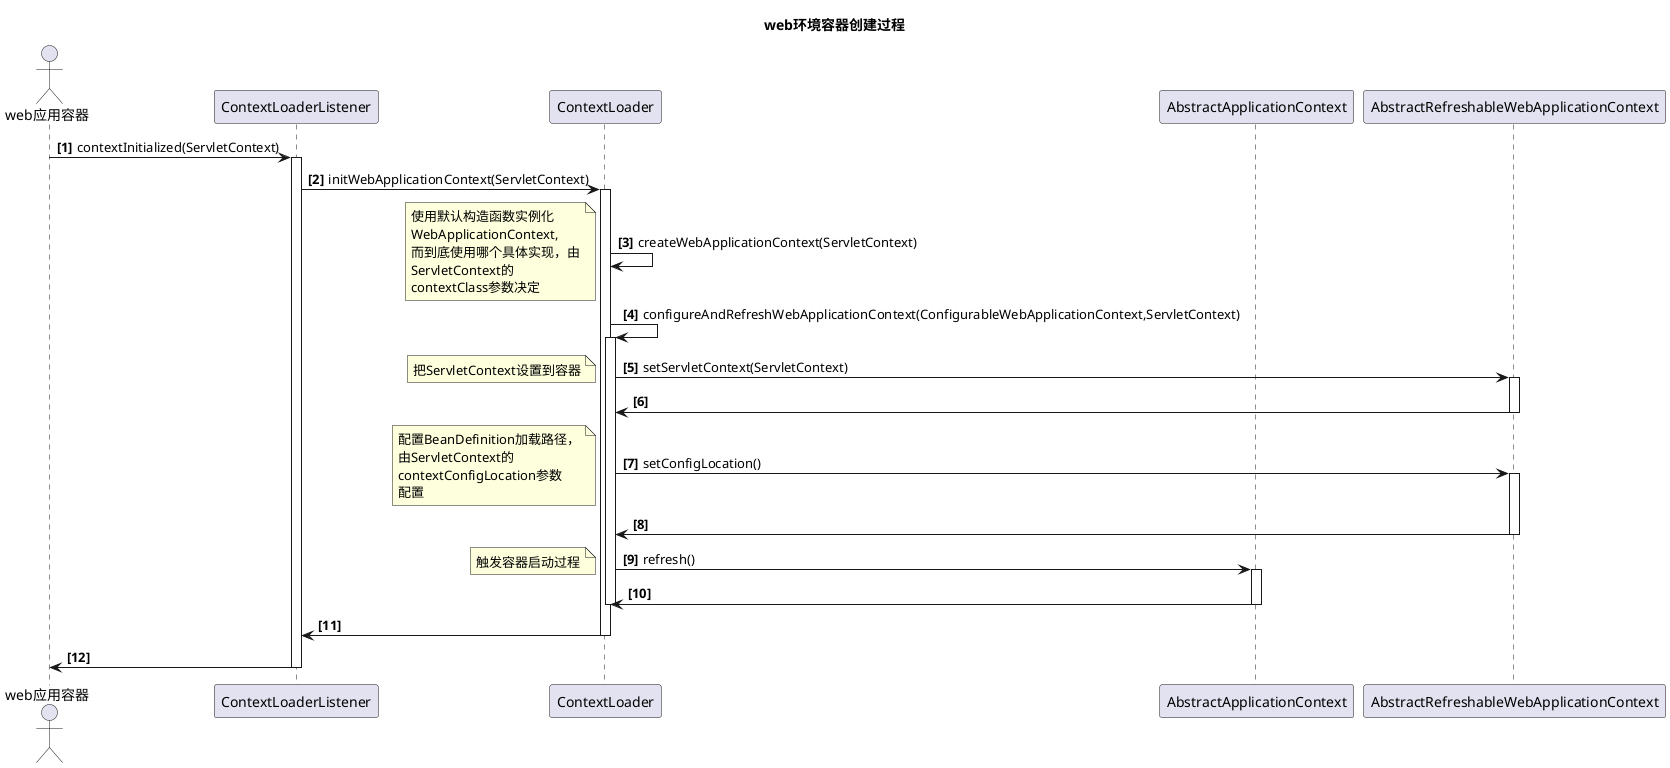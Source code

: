 @startuml
title web环境容器创建过程
autonumber "<b>[#]"

actor web应用容器 as client
participant ContextLoaderListener
participant ContextLoader
participant AbstractApplicationContext
participant AbstractRefreshableWebApplicationContext


client->ContextLoaderListener:contextInitialized(ServletContext)
activate ContextLoaderListener

ContextLoaderListener->ContextLoader:initWebApplicationContext(ServletContext)
activate ContextLoader

ContextLoader->ContextLoader:createWebApplicationContext(ServletContext)
note left
使用默认构造函数实例化
WebApplicationContext,
而到底使用哪个具体实现，由
ServletContext的
contextClass参数决定
end note


ContextLoader->ContextLoader:configureAndRefreshWebApplicationContext(ConfigurableWebApplicationContext,ServletContext)
activate ContextLoader
ContextLoader->AbstractRefreshableWebApplicationContext:setServletContext(ServletContext)
activate AbstractRefreshableWebApplicationContext
note left:把ServletContext设置到容器

AbstractRefreshableWebApplicationContext->ContextLoader
deactivate AbstractRefreshableWebApplicationContext

ContextLoader->AbstractRefreshableWebApplicationContext:setConfigLocation()
activate AbstractRefreshableWebApplicationContext
note left
配置BeanDefinition加载路径，
由ServletContext的
contextConfigLocation参数
配置
end note

AbstractRefreshableWebApplicationContext->ContextLoader
deactivate AbstractRefreshableWebApplicationContext

ContextLoader->AbstractApplicationContext:refresh()
activate AbstractApplicationContext
note left:触发容器启动过程

AbstractApplicationContext->ContextLoader
deactivate AbstractApplicationContext
deactivate ContextLoader

ContextLoader->ContextLoaderListener
deactivate ContextLoader

ContextLoaderListener->client
deactivate ContextLoaderListener


@enduml
